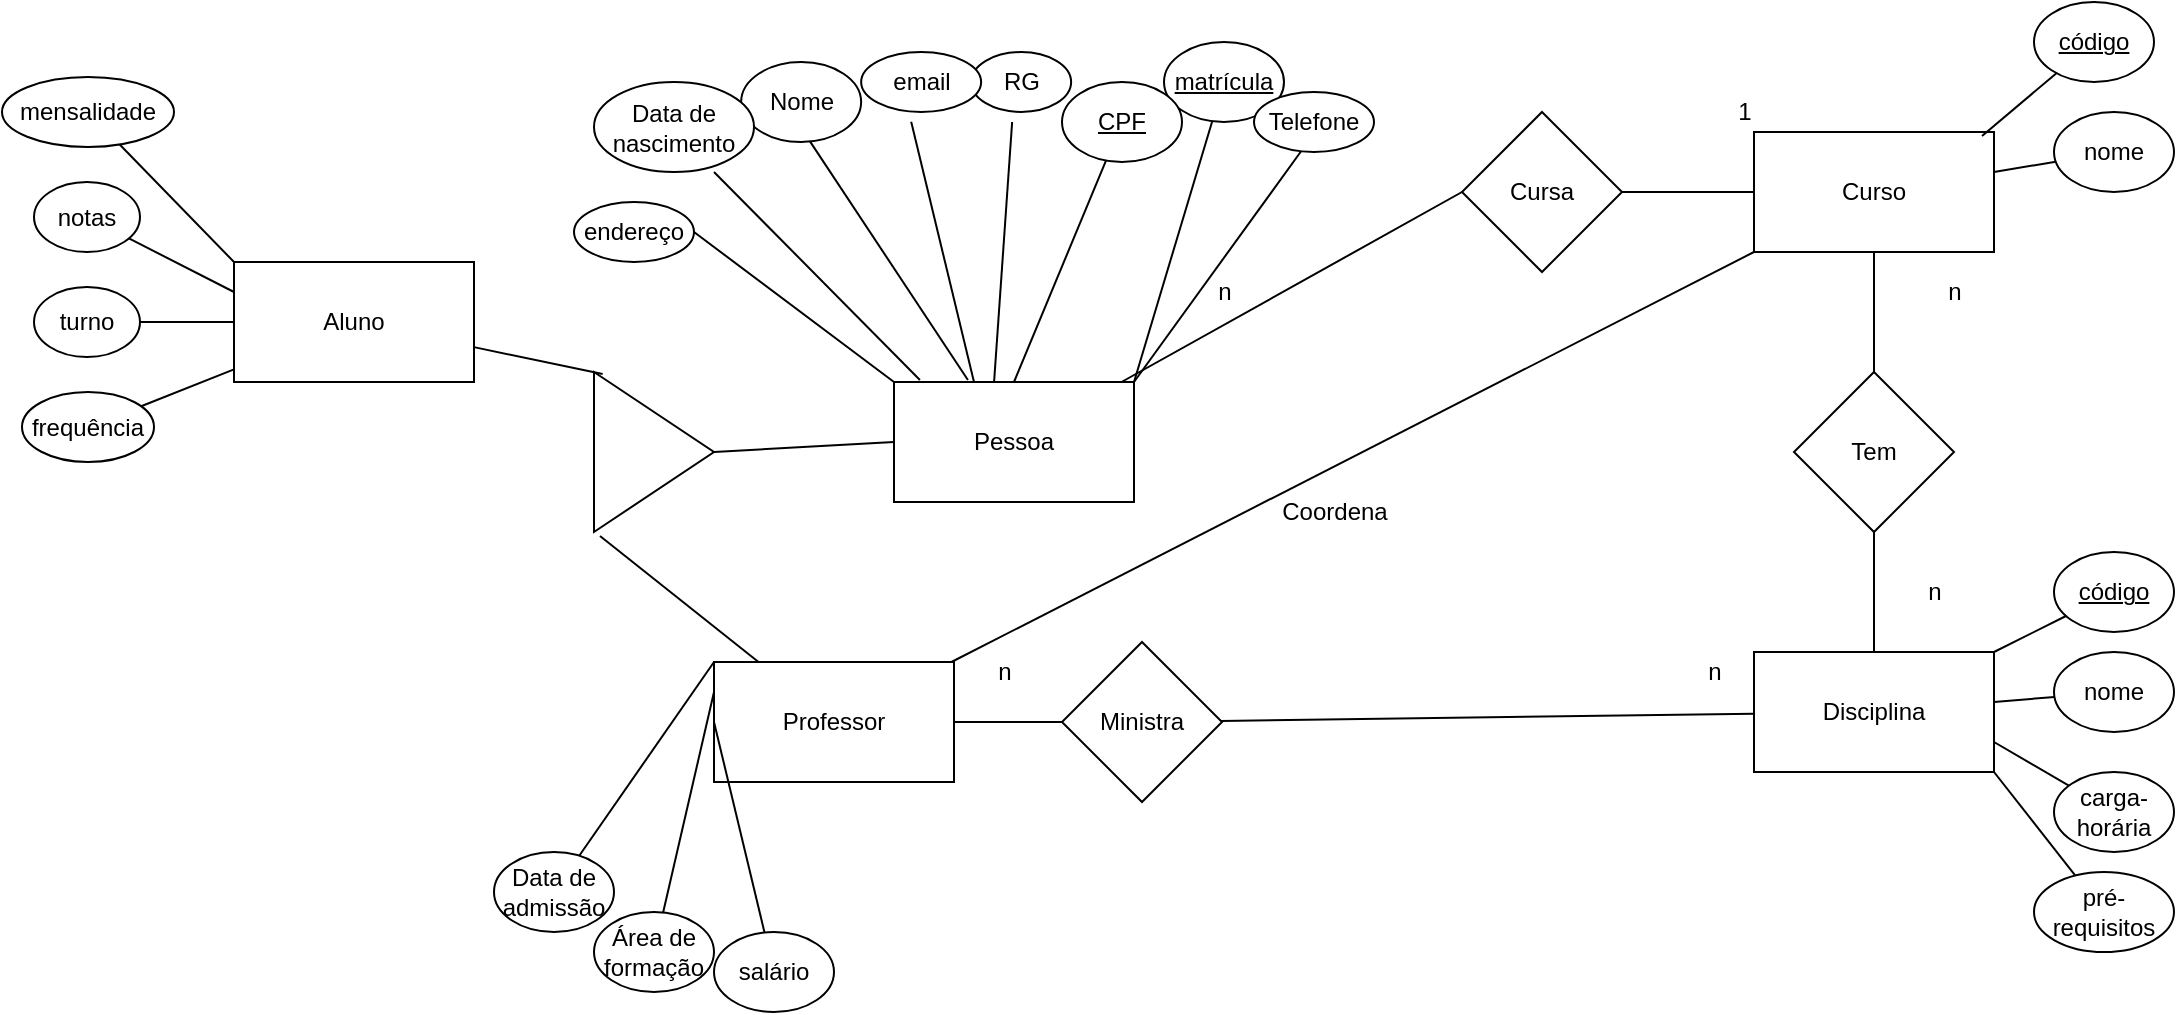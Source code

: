 <mxfile version="20.3.7" type="github">
  <diagram id="jjhgqXDtjwkmb7wrgbRl" name="Página-1">
    <mxGraphModel dx="1535" dy="433" grid="1" gridSize="10" guides="1" tooltips="1" connect="1" arrows="1" fold="1" page="1" pageScale="1" pageWidth="827" pageHeight="1169" math="0" shadow="0">
      <root>
        <mxCell id="0" />
        <mxCell id="1" parent="0" />
        <mxCell id="i9NOL_f7SDJ5qJbCbAid-7" value="" style="rounded=0;orthogonalLoop=1;jettySize=auto;html=1;endArrow=none;endFill=0;exitX=0.108;exitY=-0.017;exitDx=0;exitDy=0;exitPerimeter=0;entryX=0.25;entryY=0;entryDx=0;entryDy=0;entryPerimeter=0;" parent="1" source="i9NOL_f7SDJ5qJbCbAid-1" target="i9NOL_f7SDJ5qJbCbAid-5" edge="1">
          <mxGeometry relative="1" as="geometry">
            <mxPoint x="-10" y="240" as="targetPoint" />
          </mxGeometry>
        </mxCell>
        <mxCell id="i9NOL_f7SDJ5qJbCbAid-53" style="edgeStyle=none;rounded=0;orthogonalLoop=1;jettySize=auto;html=1;entryX=0;entryY=0.5;entryDx=0;entryDy=0;endArrow=none;endFill=0;" parent="1" source="i9NOL_f7SDJ5qJbCbAid-1" target="i9NOL_f7SDJ5qJbCbAid-12" edge="1">
          <mxGeometry relative="1" as="geometry" />
        </mxCell>
        <mxCell id="i9NOL_f7SDJ5qJbCbAid-1" value="Pessoa" style="rounded=0;whiteSpace=wrap;html=1;" parent="1" vertex="1">
          <mxGeometry x="60" y="335" width="120" height="60" as="geometry" />
        </mxCell>
        <mxCell id="i9NOL_f7SDJ5qJbCbAid-10" style="edgeStyle=none;rounded=0;orthogonalLoop=1;jettySize=auto;html=1;entryX=0.308;entryY=-0.017;entryDx=0;entryDy=0;endArrow=none;endFill=0;entryPerimeter=0;" parent="1" target="i9NOL_f7SDJ5qJbCbAid-1" edge="1">
          <mxGeometry relative="1" as="geometry">
            <mxPoint x="17.073" y="213.309" as="sourcePoint" />
          </mxGeometry>
        </mxCell>
        <mxCell id="i9NOL_f7SDJ5qJbCbAid-2" value="Nome" style="ellipse;whiteSpace=wrap;html=1;direction=west;" parent="1" vertex="1">
          <mxGeometry x="-16.43" y="175" width="60" height="40" as="geometry" />
        </mxCell>
        <mxCell id="i9NOL_f7SDJ5qJbCbAid-8" style="edgeStyle=none;rounded=0;orthogonalLoop=1;jettySize=auto;html=1;entryX=1;entryY=0;entryDx=0;entryDy=0;endArrow=none;endFill=0;" parent="1" source="i9NOL_f7SDJ5qJbCbAid-3" target="i9NOL_f7SDJ5qJbCbAid-1" edge="1">
          <mxGeometry relative="1" as="geometry" />
        </mxCell>
        <mxCell id="i9NOL_f7SDJ5qJbCbAid-3" value="&lt;u&gt;matrícula&lt;/u&gt;" style="ellipse;whiteSpace=wrap;html=1;direction=west;" parent="1" vertex="1">
          <mxGeometry x="195" y="165" width="60" height="40" as="geometry" />
        </mxCell>
        <mxCell id="i9NOL_f7SDJ5qJbCbAid-11" style="edgeStyle=none;rounded=0;orthogonalLoop=1;jettySize=auto;html=1;entryX=0.5;entryY=0;entryDx=0;entryDy=0;endArrow=none;endFill=0;" parent="1" source="i9NOL_f7SDJ5qJbCbAid-4" target="i9NOL_f7SDJ5qJbCbAid-1" edge="1">
          <mxGeometry relative="1" as="geometry" />
        </mxCell>
        <mxCell id="i9NOL_f7SDJ5qJbCbAid-4" value="&lt;u&gt;CPF&lt;/u&gt;" style="ellipse;whiteSpace=wrap;html=1;direction=west;" parent="1" vertex="1">
          <mxGeometry x="144" y="185" width="60" height="40" as="geometry" />
        </mxCell>
        <mxCell id="i9NOL_f7SDJ5qJbCbAid-5" value="Data de nascimento" style="ellipse;whiteSpace=wrap;html=1;direction=west;" parent="1" vertex="1">
          <mxGeometry x="-90" y="185" width="80" height="45" as="geometry" />
        </mxCell>
        <mxCell id="i9NOL_f7SDJ5qJbCbAid-9" style="edgeStyle=none;rounded=0;orthogonalLoop=1;jettySize=auto;html=1;endArrow=none;endFill=0;entryX=0.417;entryY=0;entryDx=0;entryDy=0;entryPerimeter=0;" parent="1" target="i9NOL_f7SDJ5qJbCbAid-1" edge="1">
          <mxGeometry relative="1" as="geometry">
            <mxPoint x="119.07" y="204.99" as="sourcePoint" />
            <mxPoint x="180" y="335" as="targetPoint" />
          </mxGeometry>
        </mxCell>
        <mxCell id="i9NOL_f7SDJ5qJbCbAid-6" value="RG" style="ellipse;whiteSpace=wrap;html=1;direction=west;" parent="1" vertex="1">
          <mxGeometry x="98.57" y="170" width="50" height="30" as="geometry" />
        </mxCell>
        <mxCell id="i9NOL_f7SDJ5qJbCbAid-15" value="" style="edgeStyle=none;rounded=0;orthogonalLoop=1;jettySize=auto;html=1;endArrow=none;endFill=0;" parent="1" source="i9NOL_f7SDJ5qJbCbAid-12" target="i9NOL_f7SDJ5qJbCbAid-13" edge="1">
          <mxGeometry relative="1" as="geometry" />
        </mxCell>
        <mxCell id="i9NOL_f7SDJ5qJbCbAid-12" value="Cursa" style="rhombus;whiteSpace=wrap;html=1;" parent="1" vertex="1">
          <mxGeometry x="344" y="200" width="80" height="80" as="geometry" />
        </mxCell>
        <mxCell id="i9NOL_f7SDJ5qJbCbAid-24" value="" style="edgeStyle=none;rounded=0;orthogonalLoop=1;jettySize=auto;html=1;endArrow=none;endFill=0;" parent="1" source="i9NOL_f7SDJ5qJbCbAid-13" target="i9NOL_f7SDJ5qJbCbAid-23" edge="1">
          <mxGeometry relative="1" as="geometry" />
        </mxCell>
        <mxCell id="i9NOL_f7SDJ5qJbCbAid-13" value="Curso" style="rounded=0;whiteSpace=wrap;html=1;" parent="1" vertex="1">
          <mxGeometry x="490" y="210" width="120" height="60" as="geometry" />
        </mxCell>
        <mxCell id="i9NOL_f7SDJ5qJbCbAid-17" value="1" style="text;html=1;align=center;verticalAlign=middle;resizable=0;points=[];autosize=1;strokeColor=none;fillColor=none;" parent="1" vertex="1">
          <mxGeometry x="470" y="185" width="30" height="30" as="geometry" />
        </mxCell>
        <mxCell id="i9NOL_f7SDJ5qJbCbAid-27" value="" style="edgeStyle=none;rounded=0;orthogonalLoop=1;jettySize=auto;html=1;endArrow=none;endFill=0;" parent="1" source="i9NOL_f7SDJ5qJbCbAid-18" target="i9NOL_f7SDJ5qJbCbAid-13" edge="1">
          <mxGeometry relative="1" as="geometry" />
        </mxCell>
        <mxCell id="i9NOL_f7SDJ5qJbCbAid-18" value="nome" style="ellipse;whiteSpace=wrap;html=1;" parent="1" vertex="1">
          <mxGeometry x="640" y="200" width="60" height="40" as="geometry" />
        </mxCell>
        <mxCell id="i9NOL_f7SDJ5qJbCbAid-21" style="edgeStyle=none;rounded=0;orthogonalLoop=1;jettySize=auto;html=1;entryX=0.95;entryY=0.033;entryDx=0;entryDy=0;entryPerimeter=0;endArrow=none;endFill=0;" parent="1" source="i9NOL_f7SDJ5qJbCbAid-19" target="i9NOL_f7SDJ5qJbCbAid-13" edge="1">
          <mxGeometry relative="1" as="geometry" />
        </mxCell>
        <mxCell id="i9NOL_f7SDJ5qJbCbAid-19" value="&lt;u&gt;código&lt;/u&gt;" style="ellipse;whiteSpace=wrap;html=1;" parent="1" vertex="1">
          <mxGeometry x="630" y="145" width="60" height="40" as="geometry" />
        </mxCell>
        <mxCell id="i9NOL_f7SDJ5qJbCbAid-26" value="" style="edgeStyle=none;rounded=0;orthogonalLoop=1;jettySize=auto;html=1;endArrow=none;endFill=0;" parent="1" source="i9NOL_f7SDJ5qJbCbAid-23" target="i9NOL_f7SDJ5qJbCbAid-25" edge="1">
          <mxGeometry relative="1" as="geometry" />
        </mxCell>
        <mxCell id="i9NOL_f7SDJ5qJbCbAid-23" value="Tem" style="rhombus;whiteSpace=wrap;html=1;" parent="1" vertex="1">
          <mxGeometry x="510" y="330" width="80" height="80" as="geometry" />
        </mxCell>
        <mxCell id="i9NOL_f7SDJ5qJbCbAid-25" value="Disciplina" style="rounded=0;whiteSpace=wrap;html=1;" parent="1" vertex="1">
          <mxGeometry x="490" y="470" width="120" height="60" as="geometry" />
        </mxCell>
        <mxCell id="i9NOL_f7SDJ5qJbCbAid-31" value="" style="edgeStyle=none;rounded=0;orthogonalLoop=1;jettySize=auto;html=1;endArrow=none;endFill=0;" parent="1" source="i9NOL_f7SDJ5qJbCbAid-28" target="i9NOL_f7SDJ5qJbCbAid-25" edge="1">
          <mxGeometry relative="1" as="geometry" />
        </mxCell>
        <mxCell id="i9NOL_f7SDJ5qJbCbAid-28" value="&lt;u&gt;código&lt;/u&gt;" style="ellipse;whiteSpace=wrap;html=1;" parent="1" vertex="1">
          <mxGeometry x="640" y="420" width="60" height="40" as="geometry" />
        </mxCell>
        <mxCell id="i9NOL_f7SDJ5qJbCbAid-32" value="" style="edgeStyle=none;rounded=0;orthogonalLoop=1;jettySize=auto;html=1;endArrow=none;endFill=0;" parent="1" source="i9NOL_f7SDJ5qJbCbAid-29" target="i9NOL_f7SDJ5qJbCbAid-25" edge="1">
          <mxGeometry relative="1" as="geometry" />
        </mxCell>
        <mxCell id="i9NOL_f7SDJ5qJbCbAid-29" value="nome" style="ellipse;whiteSpace=wrap;html=1;" parent="1" vertex="1">
          <mxGeometry x="640" y="470" width="60" height="40" as="geometry" />
        </mxCell>
        <mxCell id="i9NOL_f7SDJ5qJbCbAid-33" value="" style="edgeStyle=none;rounded=0;orthogonalLoop=1;jettySize=auto;html=1;endArrow=none;endFill=0;entryX=1;entryY=0.75;entryDx=0;entryDy=0;" parent="1" source="i9NOL_f7SDJ5qJbCbAid-30" target="i9NOL_f7SDJ5qJbCbAid-25" edge="1">
          <mxGeometry relative="1" as="geometry" />
        </mxCell>
        <mxCell id="i9NOL_f7SDJ5qJbCbAid-30" value="carga-horária" style="ellipse;whiteSpace=wrap;html=1;" parent="1" vertex="1">
          <mxGeometry x="640" y="530" width="60" height="40" as="geometry" />
        </mxCell>
        <mxCell id="i9NOL_f7SDJ5qJbCbAid-35" style="edgeStyle=none;rounded=0;orthogonalLoop=1;jettySize=auto;html=1;entryX=1;entryY=1;entryDx=0;entryDy=0;endArrow=none;endFill=0;" parent="1" source="i9NOL_f7SDJ5qJbCbAid-34" target="i9NOL_f7SDJ5qJbCbAid-25" edge="1">
          <mxGeometry relative="1" as="geometry" />
        </mxCell>
        <mxCell id="i9NOL_f7SDJ5qJbCbAid-34" value="pré-requisitos" style="ellipse;whiteSpace=wrap;html=1;" parent="1" vertex="1">
          <mxGeometry x="630" y="580" width="70" height="40" as="geometry" />
        </mxCell>
        <mxCell id="i9NOL_f7SDJ5qJbCbAid-38" value="" style="edgeStyle=none;rounded=0;orthogonalLoop=1;jettySize=auto;html=1;endArrow=none;endFill=0;" parent="1" source="i9NOL_f7SDJ5qJbCbAid-36" target="i9NOL_f7SDJ5qJbCbAid-25" edge="1">
          <mxGeometry relative="1" as="geometry" />
        </mxCell>
        <mxCell id="i9NOL_f7SDJ5qJbCbAid-36" value="Ministra" style="rhombus;whiteSpace=wrap;html=1;" parent="1" vertex="1">
          <mxGeometry x="144" y="465" width="80" height="80" as="geometry" />
        </mxCell>
        <mxCell id="i9NOL_f7SDJ5qJbCbAid-55" style="edgeStyle=none;rounded=0;orthogonalLoop=1;jettySize=auto;html=1;endArrow=none;endFill=0;entryX=0.05;entryY=1.025;entryDx=0;entryDy=0;entryPerimeter=0;" parent="1" source="i9NOL_f7SDJ5qJbCbAid-37" target="i9NOL_f7SDJ5qJbCbAid-51" edge="1">
          <mxGeometry relative="1" as="geometry">
            <mxPoint x="96" y="406" as="targetPoint" />
          </mxGeometry>
        </mxCell>
        <mxCell id="i9NOL_f7SDJ5qJbCbAid-65" style="edgeStyle=none;rounded=0;orthogonalLoop=1;jettySize=auto;html=1;endArrow=none;endFill=0;" parent="1" source="i9NOL_f7SDJ5qJbCbAid-37" target="i9NOL_f7SDJ5qJbCbAid-36" edge="1">
          <mxGeometry relative="1" as="geometry" />
        </mxCell>
        <mxCell id="aC5cOdu8IOFHpEHV4zhA-1" style="rounded=0;orthogonalLoop=1;jettySize=auto;html=1;entryX=0;entryY=1;entryDx=0;entryDy=0;endArrow=none;endFill=0;" edge="1" parent="1" source="i9NOL_f7SDJ5qJbCbAid-37" target="i9NOL_f7SDJ5qJbCbAid-13">
          <mxGeometry relative="1" as="geometry" />
        </mxCell>
        <mxCell id="i9NOL_f7SDJ5qJbCbAid-37" value="Professor" style="rounded=0;whiteSpace=wrap;html=1;" parent="1" vertex="1">
          <mxGeometry x="-30" y="475" width="120" height="60" as="geometry" />
        </mxCell>
        <mxCell id="i9NOL_f7SDJ5qJbCbAid-40" value="n" style="text;html=1;align=center;verticalAlign=middle;resizable=0;points=[];autosize=1;strokeColor=none;fillColor=none;" parent="1" vertex="1">
          <mxGeometry x="575" y="275" width="30" height="30" as="geometry" />
        </mxCell>
        <mxCell id="i9NOL_f7SDJ5qJbCbAid-41" value="n" style="text;html=1;align=center;verticalAlign=middle;resizable=0;points=[];autosize=1;strokeColor=none;fillColor=none;" parent="1" vertex="1">
          <mxGeometry x="565" y="425" width="30" height="30" as="geometry" />
        </mxCell>
        <mxCell id="i9NOL_f7SDJ5qJbCbAid-42" value="n" style="text;html=1;align=center;verticalAlign=middle;resizable=0;points=[];autosize=1;strokeColor=none;fillColor=none;" parent="1" vertex="1">
          <mxGeometry x="455" y="465" width="30" height="30" as="geometry" />
        </mxCell>
        <mxCell id="i9NOL_f7SDJ5qJbCbAid-50" style="edgeStyle=none;rounded=0;orthogonalLoop=1;jettySize=auto;html=1;entryX=1;entryY=0;entryDx=0;entryDy=0;endArrow=none;endFill=0;exitX=0.4;exitY=0.967;exitDx=0;exitDy=0;exitPerimeter=0;" parent="1" source="i9NOL_f7SDJ5qJbCbAid-45" target="i9NOL_f7SDJ5qJbCbAid-1" edge="1">
          <mxGeometry relative="1" as="geometry">
            <mxPoint x="278.565" y="252.862" as="sourcePoint" />
          </mxGeometry>
        </mxCell>
        <mxCell id="i9NOL_f7SDJ5qJbCbAid-45" value="Telefone" style="ellipse;whiteSpace=wrap;html=1;" parent="1" vertex="1">
          <mxGeometry x="240" y="190" width="60" height="30" as="geometry" />
        </mxCell>
        <mxCell id="i9NOL_f7SDJ5qJbCbAid-48" style="edgeStyle=none;rounded=0;orthogonalLoop=1;jettySize=auto;html=1;endArrow=none;endFill=0;" parent="1" edge="1">
          <mxGeometry relative="1" as="geometry">
            <mxPoint x="68.595" y="204.892" as="sourcePoint" />
            <mxPoint x="100" y="335" as="targetPoint" />
          </mxGeometry>
        </mxCell>
        <mxCell id="i9NOL_f7SDJ5qJbCbAid-46" value="email" style="ellipse;whiteSpace=wrap;html=1;" parent="1" vertex="1">
          <mxGeometry x="43.57" y="170" width="60" height="30" as="geometry" />
        </mxCell>
        <mxCell id="i9NOL_f7SDJ5qJbCbAid-49" style="edgeStyle=none;rounded=0;orthogonalLoop=1;jettySize=auto;html=1;exitX=1;exitY=0.5;exitDx=0;exitDy=0;endArrow=none;endFill=0;entryX=0;entryY=0;entryDx=0;entryDy=0;" parent="1" source="i9NOL_f7SDJ5qJbCbAid-47" target="i9NOL_f7SDJ5qJbCbAid-1" edge="1">
          <mxGeometry relative="1" as="geometry">
            <mxPoint x="10" y="445" as="targetPoint" />
          </mxGeometry>
        </mxCell>
        <mxCell id="i9NOL_f7SDJ5qJbCbAid-47" value="endereço" style="ellipse;whiteSpace=wrap;html=1;" parent="1" vertex="1">
          <mxGeometry x="-100" y="245" width="60" height="30" as="geometry" />
        </mxCell>
        <mxCell id="i9NOL_f7SDJ5qJbCbAid-56" style="edgeStyle=none;rounded=0;orthogonalLoop=1;jettySize=auto;html=1;exitX=1;exitY=0.5;exitDx=0;exitDy=0;entryX=0;entryY=0.5;entryDx=0;entryDy=0;endArrow=none;endFill=0;" parent="1" source="i9NOL_f7SDJ5qJbCbAid-51" target="i9NOL_f7SDJ5qJbCbAid-1" edge="1">
          <mxGeometry relative="1" as="geometry" />
        </mxCell>
        <mxCell id="i9NOL_f7SDJ5qJbCbAid-51" value="" style="triangle;whiteSpace=wrap;html=1;" parent="1" vertex="1">
          <mxGeometry x="-90" y="330" width="60" height="80" as="geometry" />
        </mxCell>
        <mxCell id="i9NOL_f7SDJ5qJbCbAid-54" value="n" style="text;html=1;align=center;verticalAlign=middle;resizable=0;points=[];autosize=1;strokeColor=none;fillColor=none;" parent="1" vertex="1">
          <mxGeometry x="210" y="275" width="30" height="30" as="geometry" />
        </mxCell>
        <mxCell id="i9NOL_f7SDJ5qJbCbAid-62" style="edgeStyle=none;rounded=0;orthogonalLoop=1;jettySize=auto;html=1;entryX=0;entryY=0.25;entryDx=0;entryDy=0;endArrow=none;endFill=0;" parent="1" source="i9NOL_f7SDJ5qJbCbAid-57" target="i9NOL_f7SDJ5qJbCbAid-37" edge="1">
          <mxGeometry relative="1" as="geometry" />
        </mxCell>
        <mxCell id="i9NOL_f7SDJ5qJbCbAid-57" value="Área de formação" style="ellipse;whiteSpace=wrap;html=1;direction=west;" parent="1" vertex="1">
          <mxGeometry x="-90" y="600" width="60" height="40" as="geometry" />
        </mxCell>
        <mxCell id="i9NOL_f7SDJ5qJbCbAid-63" style="edgeStyle=none;rounded=0;orthogonalLoop=1;jettySize=auto;html=1;entryX=0;entryY=0.5;entryDx=0;entryDy=0;endArrow=none;endFill=0;" parent="1" source="i9NOL_f7SDJ5qJbCbAid-58" target="i9NOL_f7SDJ5qJbCbAid-37" edge="1">
          <mxGeometry relative="1" as="geometry" />
        </mxCell>
        <mxCell id="i9NOL_f7SDJ5qJbCbAid-58" value="&lt;div&gt;salário&lt;br&gt;&lt;/div&gt;" style="ellipse;whiteSpace=wrap;html=1;direction=west;" parent="1" vertex="1">
          <mxGeometry x="-30" y="610" width="60" height="40" as="geometry" />
        </mxCell>
        <mxCell id="i9NOL_f7SDJ5qJbCbAid-61" style="edgeStyle=none;rounded=0;orthogonalLoop=1;jettySize=auto;html=1;entryX=0;entryY=0;entryDx=0;entryDy=0;endArrow=none;endFill=0;" parent="1" source="i9NOL_f7SDJ5qJbCbAid-59" target="i9NOL_f7SDJ5qJbCbAid-37" edge="1">
          <mxGeometry relative="1" as="geometry" />
        </mxCell>
        <mxCell id="i9NOL_f7SDJ5qJbCbAid-59" value="Data de admissão" style="ellipse;whiteSpace=wrap;html=1;direction=west;" parent="1" vertex="1">
          <mxGeometry x="-140" y="570" width="60" height="40" as="geometry" />
        </mxCell>
        <mxCell id="i9NOL_f7SDJ5qJbCbAid-75" value="" style="edgeStyle=none;rounded=0;orthogonalLoop=1;jettySize=auto;html=1;endArrow=none;endFill=0;entryX=0.072;entryY=0.013;entryDx=0;entryDy=0;entryPerimeter=0;" parent="1" source="i9NOL_f7SDJ5qJbCbAid-64" target="i9NOL_f7SDJ5qJbCbAid-51" edge="1">
          <mxGeometry relative="1" as="geometry" />
        </mxCell>
        <mxCell id="i9NOL_f7SDJ5qJbCbAid-64" value="Aluno" style="rounded=0;whiteSpace=wrap;html=1;" parent="1" vertex="1">
          <mxGeometry x="-270" y="275" width="120" height="60" as="geometry" />
        </mxCell>
        <mxCell id="i9NOL_f7SDJ5qJbCbAid-66" value="n" style="text;html=1;align=center;verticalAlign=middle;resizable=0;points=[];autosize=1;strokeColor=none;fillColor=none;" parent="1" vertex="1">
          <mxGeometry x="100" y="465" width="30" height="30" as="geometry" />
        </mxCell>
        <mxCell id="i9NOL_f7SDJ5qJbCbAid-72" style="edgeStyle=none;rounded=0;orthogonalLoop=1;jettySize=auto;html=1;entryX=0;entryY=0.25;entryDx=0;entryDy=0;endArrow=none;endFill=0;" parent="1" source="i9NOL_f7SDJ5qJbCbAid-67" target="i9NOL_f7SDJ5qJbCbAid-64" edge="1">
          <mxGeometry relative="1" as="geometry" />
        </mxCell>
        <mxCell id="i9NOL_f7SDJ5qJbCbAid-67" value="notas" style="ellipse;whiteSpace=wrap;html=1;" parent="1" vertex="1">
          <mxGeometry x="-370" y="235" width="53" height="35" as="geometry" />
        </mxCell>
        <mxCell id="i9NOL_f7SDJ5qJbCbAid-73" style="edgeStyle=none;rounded=0;orthogonalLoop=1;jettySize=auto;html=1;endArrow=none;endFill=0;" parent="1" source="i9NOL_f7SDJ5qJbCbAid-68" target="i9NOL_f7SDJ5qJbCbAid-64" edge="1">
          <mxGeometry relative="1" as="geometry" />
        </mxCell>
        <mxCell id="i9NOL_f7SDJ5qJbCbAid-68" value="turno" style="ellipse;whiteSpace=wrap;html=1;" parent="1" vertex="1">
          <mxGeometry x="-370" y="287.5" width="53" height="35" as="geometry" />
        </mxCell>
        <mxCell id="i9NOL_f7SDJ5qJbCbAid-74" value="" style="edgeStyle=none;rounded=0;orthogonalLoop=1;jettySize=auto;html=1;endArrow=none;endFill=0;" parent="1" source="i9NOL_f7SDJ5qJbCbAid-69" target="i9NOL_f7SDJ5qJbCbAid-64" edge="1">
          <mxGeometry relative="1" as="geometry" />
        </mxCell>
        <mxCell id="i9NOL_f7SDJ5qJbCbAid-69" value="frequência" style="ellipse;whiteSpace=wrap;html=1;" parent="1" vertex="1">
          <mxGeometry x="-376" y="340" width="66" height="35" as="geometry" />
        </mxCell>
        <mxCell id="i9NOL_f7SDJ5qJbCbAid-71" style="edgeStyle=none;rounded=0;orthogonalLoop=1;jettySize=auto;html=1;entryX=0;entryY=0;entryDx=0;entryDy=0;endArrow=none;endFill=0;" parent="1" source="i9NOL_f7SDJ5qJbCbAid-70" target="i9NOL_f7SDJ5qJbCbAid-64" edge="1">
          <mxGeometry relative="1" as="geometry" />
        </mxCell>
        <mxCell id="i9NOL_f7SDJ5qJbCbAid-70" value="mensalidade" style="ellipse;whiteSpace=wrap;html=1;" parent="1" vertex="1">
          <mxGeometry x="-386" y="182.5" width="86" height="35" as="geometry" />
        </mxCell>
        <mxCell id="aC5cOdu8IOFHpEHV4zhA-2" value="Coordena" style="text;html=1;align=center;verticalAlign=middle;resizable=0;points=[];autosize=1;strokeColor=none;fillColor=none;" vertex="1" parent="1">
          <mxGeometry x="240" y="385" width="80" height="30" as="geometry" />
        </mxCell>
      </root>
    </mxGraphModel>
  </diagram>
</mxfile>
